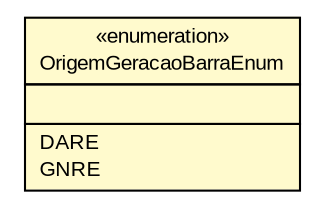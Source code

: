 #!/usr/local/bin/dot
#
# Class diagram 
# Generated by UMLGraph version R5_6 (http://www.umlgraph.org/)
#

digraph G {
	edge [fontname="arial",fontsize=10,labelfontname="arial",labelfontsize=10];
	node [fontname="arial",fontsize=10,shape=plaintext];
	nodesep=0.25;
	ranksep=0.5;
	// br.gov.to.sefaz.util.barcode.domain.OrigemGeracaoBarraEnum
	c1867 [label=<<table title="br.gov.to.sefaz.util.barcode.domain.OrigemGeracaoBarraEnum" border="0" cellborder="1" cellspacing="0" cellpadding="2" port="p" bgcolor="lemonChiffon" href="./OrigemGeracaoBarraEnum.html">
		<tr><td><table border="0" cellspacing="0" cellpadding="1">
<tr><td align="center" balign="center"> &#171;enumeration&#187; </td></tr>
<tr><td align="center" balign="center"> OrigemGeracaoBarraEnum </td></tr>
		</table></td></tr>
		<tr><td><table border="0" cellspacing="0" cellpadding="1">
<tr><td align="left" balign="left">  </td></tr>
		</table></td></tr>
		<tr><td><table border="0" cellspacing="0" cellpadding="1">
<tr><td align="left" balign="left"> DARE </td></tr>
<tr><td align="left" balign="left"> GNRE </td></tr>
		</table></td></tr>
		</table>>, URL="./OrigemGeracaoBarraEnum.html", fontname="arial", fontcolor="black", fontsize=10.0];
}


